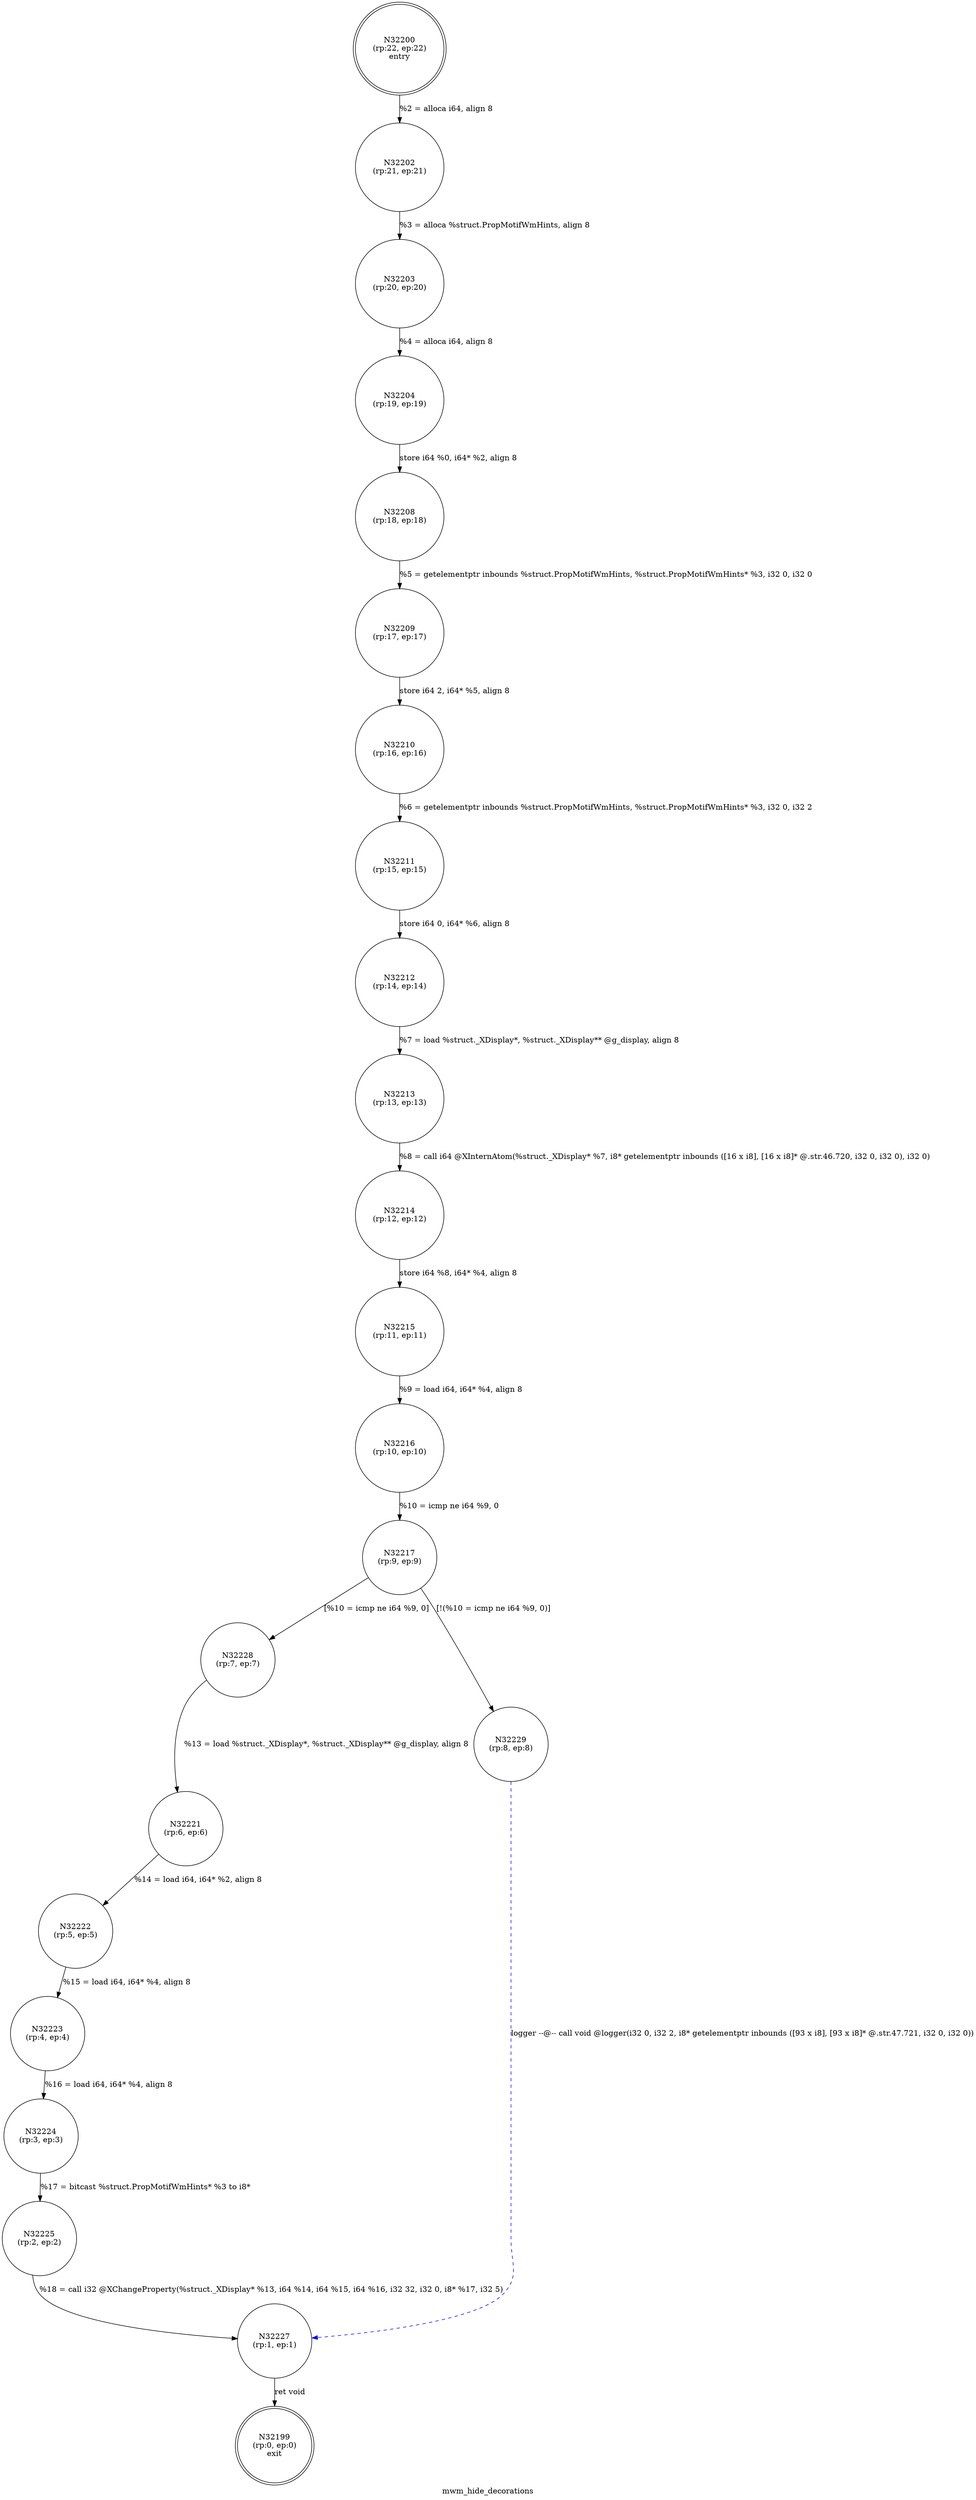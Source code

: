 digraph mwm_hide_decorations {
label="mwm_hide_decorations"
32199 [label="N32199\n(rp:0, ep:0)\nexit", shape="doublecircle"]
32200 [label="N32200\n(rp:22, ep:22)\nentry", shape="doublecircle"]
32200 -> 32202 [label="%2 = alloca i64, align 8"]
32202 [label="N32202\n(rp:21, ep:21)", shape="circle"]
32202 -> 32203 [label="%3 = alloca %struct.PropMotifWmHints, align 8"]
32203 [label="N32203\n(rp:20, ep:20)", shape="circle"]
32203 -> 32204 [label="%4 = alloca i64, align 8"]
32204 [label="N32204\n(rp:19, ep:19)", shape="circle"]
32204 -> 32208 [label="store i64 %0, i64* %2, align 8"]
32208 [label="N32208\n(rp:18, ep:18)", shape="circle"]
32208 -> 32209 [label="%5 = getelementptr inbounds %struct.PropMotifWmHints, %struct.PropMotifWmHints* %3, i32 0, i32 0"]
32209 [label="N32209\n(rp:17, ep:17)", shape="circle"]
32209 -> 32210 [label="store i64 2, i64* %5, align 8"]
32210 [label="N32210\n(rp:16, ep:16)", shape="circle"]
32210 -> 32211 [label="%6 = getelementptr inbounds %struct.PropMotifWmHints, %struct.PropMotifWmHints* %3, i32 0, i32 2"]
32211 [label="N32211\n(rp:15, ep:15)", shape="circle"]
32211 -> 32212 [label="store i64 0, i64* %6, align 8"]
32212 [label="N32212\n(rp:14, ep:14)", shape="circle"]
32212 -> 32213 [label="%7 = load %struct._XDisplay*, %struct._XDisplay** @g_display, align 8"]
32213 [label="N32213\n(rp:13, ep:13)", shape="circle"]
32213 -> 32214 [label="%8 = call i64 @XInternAtom(%struct._XDisplay* %7, i8* getelementptr inbounds ([16 x i8], [16 x i8]* @.str.46.720, i32 0, i32 0), i32 0)"]
32214 [label="N32214\n(rp:12, ep:12)", shape="circle"]
32214 -> 32215 [label="store i64 %8, i64* %4, align 8"]
32215 [label="N32215\n(rp:11, ep:11)", shape="circle"]
32215 -> 32216 [label="%9 = load i64, i64* %4, align 8"]
32216 [label="N32216\n(rp:10, ep:10)", shape="circle"]
32216 -> 32217 [label="%10 = icmp ne i64 %9, 0"]
32217 [label="N32217\n(rp:9, ep:9)", shape="circle"]
32217 -> 32228 [label="[%10 = icmp ne i64 %9, 0]"]
32217 -> 32229 [label="[!(%10 = icmp ne i64 %9, 0)]"]
32221 [label="N32221\n(rp:6, ep:6)", shape="circle"]
32221 -> 32222 [label="%14 = load i64, i64* %2, align 8"]
32222 [label="N32222\n(rp:5, ep:5)", shape="circle"]
32222 -> 32223 [label="%15 = load i64, i64* %4, align 8"]
32223 [label="N32223\n(rp:4, ep:4)", shape="circle"]
32223 -> 32224 [label="%16 = load i64, i64* %4, align 8"]
32224 [label="N32224\n(rp:3, ep:3)", shape="circle"]
32224 -> 32225 [label="%17 = bitcast %struct.PropMotifWmHints* %3 to i8*"]
32225 [label="N32225\n(rp:2, ep:2)", shape="circle"]
32225 -> 32227 [label="%18 = call i32 @XChangeProperty(%struct._XDisplay* %13, i64 %14, i64 %15, i64 %16, i32 32, i32 0, i8* %17, i32 5)"]
32227 [label="N32227\n(rp:1, ep:1)", shape="circle"]
32227 -> 32199 [label="ret void"]
32228 [label="N32228\n(rp:7, ep:7)", shape="circle"]
32228 -> 32221 [label="%13 = load %struct._XDisplay*, %struct._XDisplay** @g_display, align 8"]
32229 [label="N32229\n(rp:8, ep:8)", shape="circle"]
32229 -> 32227 [label="logger --@-- call void @logger(i32 0, i32 2, i8* getelementptr inbounds ([93 x i8], [93 x i8]* @.str.47.721, i32 0, i32 0))", style="dashed", color="blue"]
}
